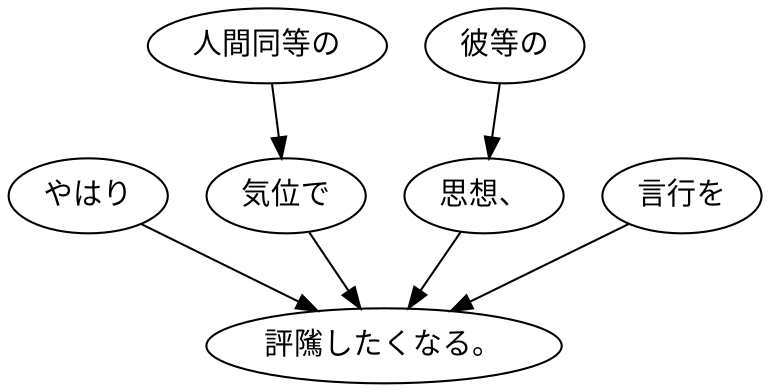 digraph graph1326 {
	node0 [label="やはり"];
	node1 [label="人間同等の"];
	node2 [label="気位で"];
	node3 [label="彼等の"];
	node4 [label="思想、"];
	node5 [label="言行を"];
	node6 [label="評隲したくなる。"];
	node0 -> node6;
	node1 -> node2;
	node2 -> node6;
	node3 -> node4;
	node4 -> node6;
	node5 -> node6;
}
